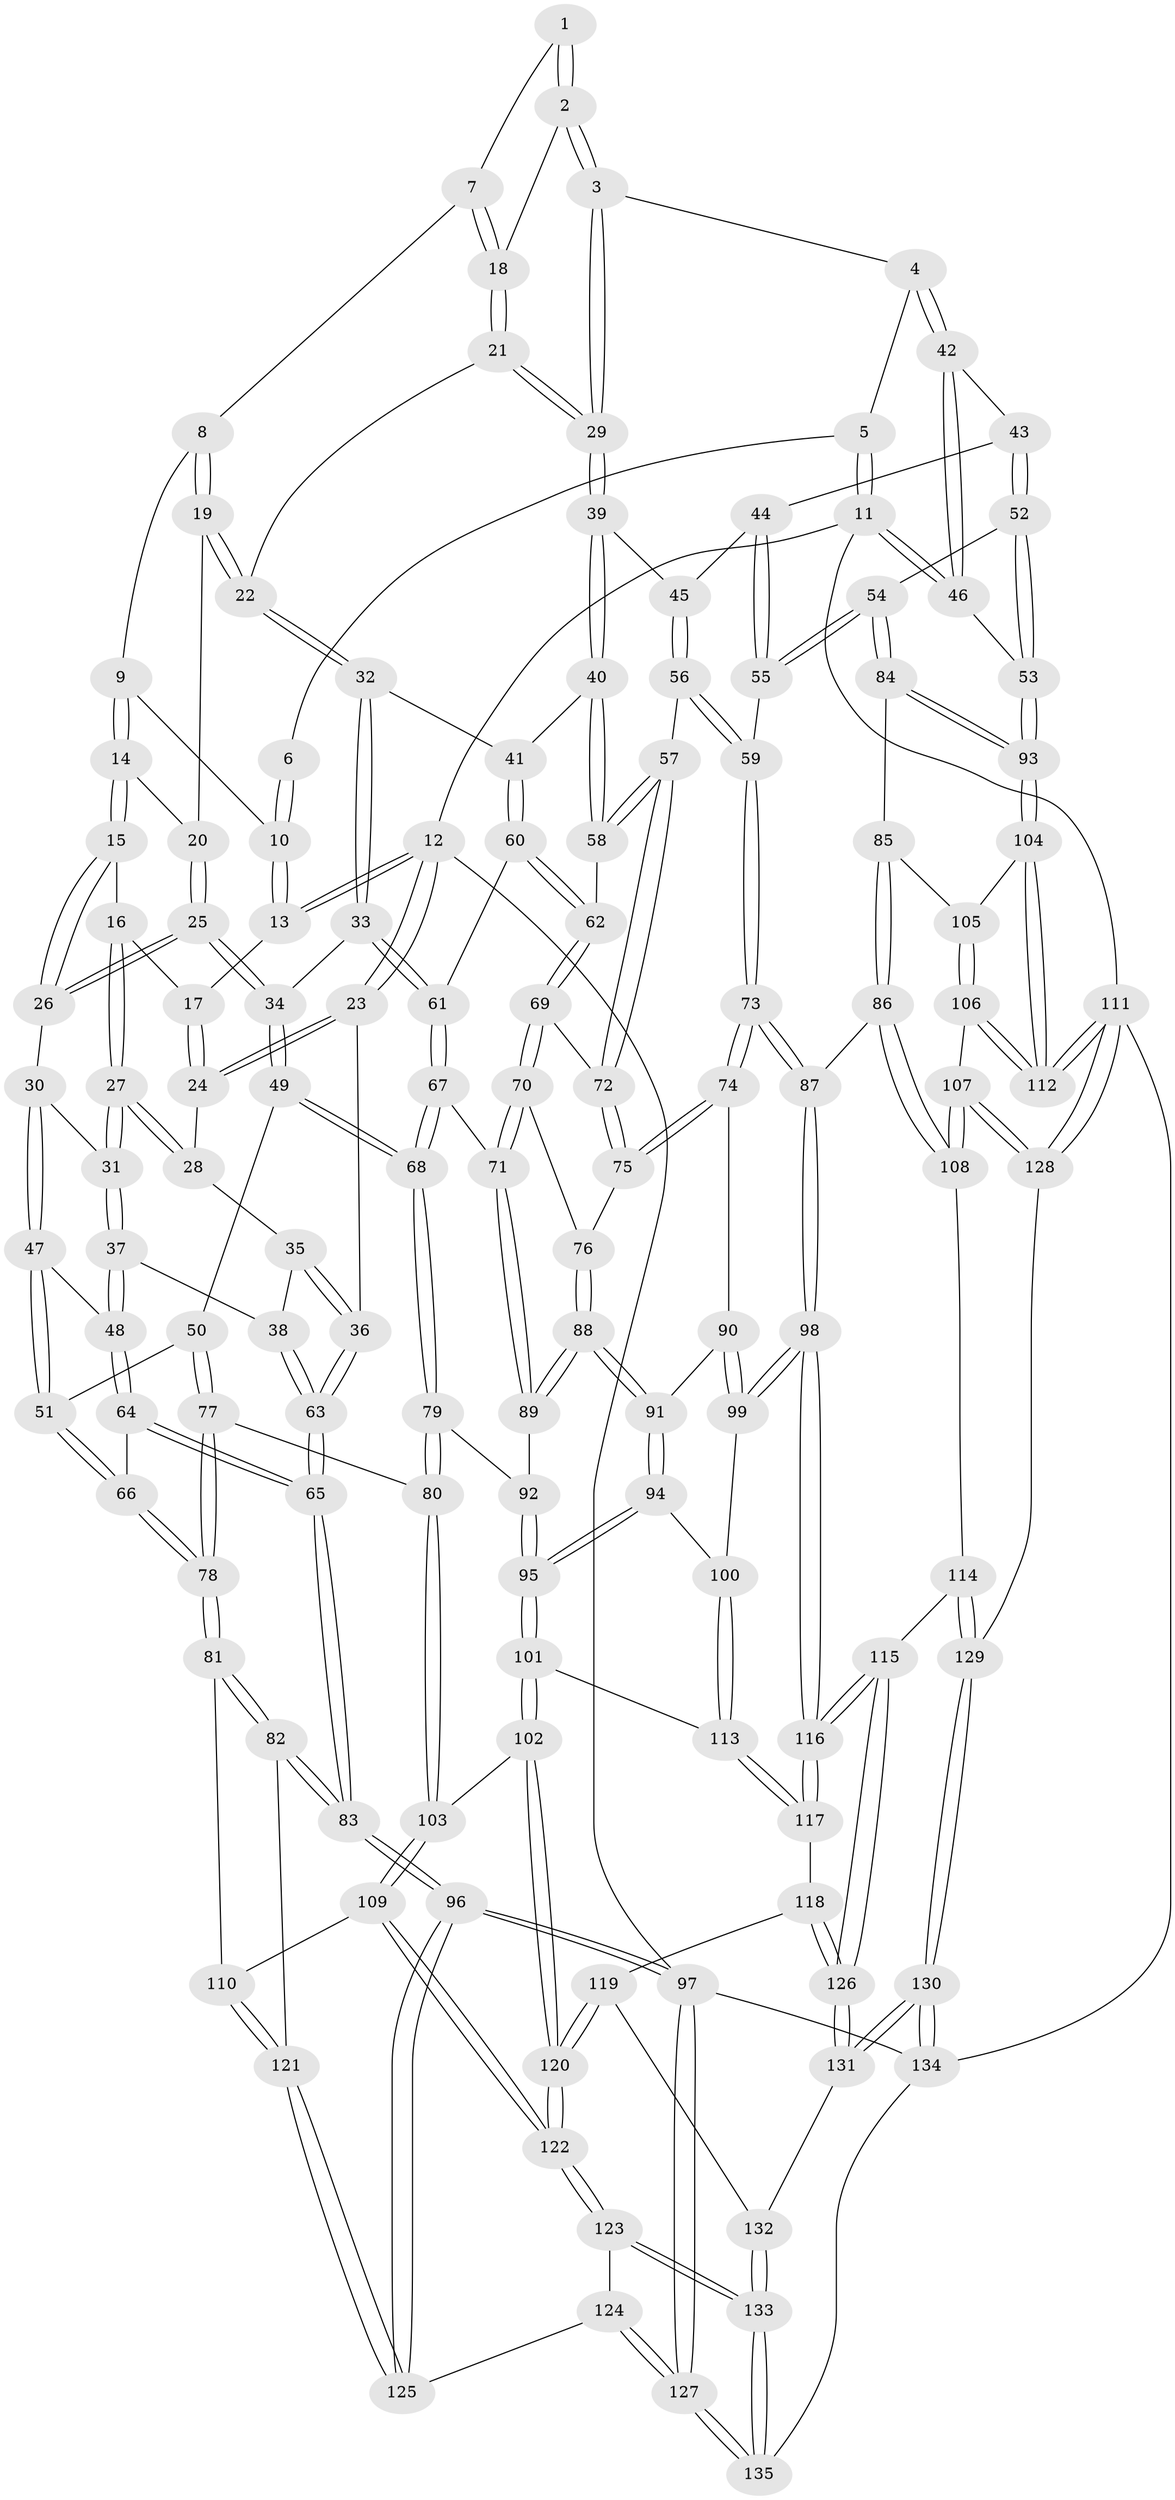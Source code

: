 // coarse degree distribution, {3: 0.07228915662650602, 5: 0.3493975903614458, 4: 0.4578313253012048, 7: 0.012048192771084338, 6: 0.10843373493975904}
// Generated by graph-tools (version 1.1) at 2025/52/02/27/25 19:52:37]
// undirected, 135 vertices, 334 edges
graph export_dot {
graph [start="1"]
  node [color=gray90,style=filled];
  1 [pos="+0.5120995348026021+0"];
  2 [pos="+0.5679985768220474+0.12353494656689284"];
  3 [pos="+0.6580075383980294+0.13980357310807626"];
  4 [pos="+0.6979983113918223+0.12345680496049205"];
  5 [pos="+0.6943048700791262+0"];
  6 [pos="+0.49915586912785115+0"];
  7 [pos="+0.4971554223724478+0.06853352641686633"];
  8 [pos="+0.41729016734954855+0.05799158578497593"];
  9 [pos="+0.3615592737757577+0"];
  10 [pos="+0.3248354528510565+0"];
  11 [pos="+1+0"];
  12 [pos="+0+0"];
  13 [pos="+0.21102262141805567+0"];
  14 [pos="+0.3306111151030598+0.14032041164429468"];
  15 [pos="+0.26352564434767173+0.13872260277502205"];
  16 [pos="+0.25141880422077195+0.1305100882195046"];
  17 [pos="+0.19064325356106884+0"];
  18 [pos="+0.562879218035623+0.12374436971289135"];
  19 [pos="+0.4025155020106484+0.1520067862488582"];
  20 [pos="+0.3660277003237252+0.1497945125973415"];
  21 [pos="+0.4462862861922352+0.18288279625797665"];
  22 [pos="+0.43520193560688464+0.1861888265836115"];
  23 [pos="+0+0.13770665089192546"];
  24 [pos="+0.0616599257645774+0.13775221190148823"];
  25 [pos="+0.292614423451357+0.2870857959957934"];
  26 [pos="+0.28295680732344064+0.27194975356522144"];
  27 [pos="+0.14328882761231312+0.20864343919838277"];
  28 [pos="+0.08713358312507832+0.16924799672453839"];
  29 [pos="+0.5904574592700258+0.26745758915003304"];
  30 [pos="+0.22309650489922822+0.2502677129574019"];
  31 [pos="+0.14454714008087477+0.21421018567207895"];
  32 [pos="+0.4220660109879242+0.2835380821461951"];
  33 [pos="+0.34526954347560723+0.32885014565706894"];
  34 [pos="+0.3140635451665887+0.3370798234081503"];
  35 [pos="+0.05261070613462793+0.23819016482034625"];
  36 [pos="+0+0.33133152179799136"];
  37 [pos="+0.12338483927568014+0.343613342993213"];
  38 [pos="+0.060665093527247596+0.3412422162829599"];
  39 [pos="+0.5876591930961941+0.2767150255005513"];
  40 [pos="+0.5368878080478362+0.330142069103209"];
  41 [pos="+0.5121226697683594+0.32820589145028384"];
  42 [pos="+0.8239777523133789+0.20036302512083692"];
  43 [pos="+0.8244929230468765+0.21036520449142737"];
  44 [pos="+0.734231116255578+0.3261599568559033"];
  45 [pos="+0.6920631360228926+0.3480447185575963"];
  46 [pos="+1+0"];
  47 [pos="+0.14467069401736138+0.35451998090439013"];
  48 [pos="+0.12445964595722986+0.3445603720200499"];
  49 [pos="+0.2701282875436547+0.3950847161872544"];
  50 [pos="+0.2699205906147609+0.3951411599982453"];
  51 [pos="+0.20397409405572672+0.3857952354792075"];
  52 [pos="+0.887180222886261+0.3261437670249624"];
  53 [pos="+1+0.44748096762902256"];
  54 [pos="+0.8200590827762814+0.48656793068605536"];
  55 [pos="+0.787594059022377+0.47003102223720566"];
  56 [pos="+0.6506325284716105+0.4290257510505811"];
  57 [pos="+0.6145155850331349+0.4262755333905696"];
  58 [pos="+0.5624555630971151+0.3799794906652607"];
  59 [pos="+0.6759175087480064+0.4565554942288393"];
  60 [pos="+0.460810498220919+0.41633060303581354"];
  61 [pos="+0.4418208908202979+0.4235454102982002"];
  62 [pos="+0.5047036554764281+0.4497289306026392"];
  63 [pos="+0+0.38927730031717894"];
  64 [pos="+0.08093884425462283+0.4648304760296395"];
  65 [pos="+0+0.5424560528734264"];
  66 [pos="+0.129155107198517+0.49293777590511173"];
  67 [pos="+0.40642185653090496+0.5096385318797814"];
  68 [pos="+0.37730153570198105+0.5260150430869888"];
  69 [pos="+0.5062341439464485+0.4694375228362735"];
  70 [pos="+0.4857405073715249+0.5035627421198646"];
  71 [pos="+0.43687237980780624+0.508061678018557"];
  72 [pos="+0.5798167854669697+0.47367373735885315"];
  73 [pos="+0.6535430694899167+0.5731078358296561"];
  74 [pos="+0.5921106233184429+0.5688683017882932"];
  75 [pos="+0.5772535589247221+0.49343468716402333"];
  76 [pos="+0.5029168084451363+0.5197536347990379"];
  77 [pos="+0.19304021349451844+0.5899869007713779"];
  78 [pos="+0.14691133515290225+0.6153062897446029"];
  79 [pos="+0.37145063131546524+0.5656655754883642"];
  80 [pos="+0.358889591188232+0.5975927079356175"];
  81 [pos="+0.14379705303795062+0.6190112704008534"];
  82 [pos="+0+0.570744378461985"];
  83 [pos="+0+0.5638325300123701"];
  84 [pos="+0.8350558588348862+0.5213923934630054"];
  85 [pos="+0.8093446385006672+0.5877916767535648"];
  86 [pos="+0.7757723239994374+0.6246689501623298"];
  87 [pos="+0.6938303098723549+0.6112805113740295"];
  88 [pos="+0.5327466610091789+0.5730416237637012"];
  89 [pos="+0.49985319179176435+0.5840437207893735"];
  90 [pos="+0.5842442608758251+0.572965021924963"];
  91 [pos="+0.5560067136914546+0.5833451708896445"];
  92 [pos="+0.49581094731600167+0.5857283860495283"];
  93 [pos="+1+0.513608440592852"];
  94 [pos="+0.5396901947680023+0.6549686161723025"];
  95 [pos="+0.45241282537816735+0.685902697904258"];
  96 [pos="+0+0.7237622508068607"];
  97 [pos="+0+1"];
  98 [pos="+0.6147491830658957+0.7057970964183503"];
  99 [pos="+0.6133348334093254+0.7049103684993248"];
  100 [pos="+0.5788298002102211+0.6888306759081796"];
  101 [pos="+0.43756522657458413+0.6952117800014743"];
  102 [pos="+0.3980533797677506+0.6976253627571405"];
  103 [pos="+0.3784367321318232+0.6710475492592944"];
  104 [pos="+1+0.5292264070419124"];
  105 [pos="+0.9200912874102514+0.6501373408630547"];
  106 [pos="+0.9191243432614102+0.8066550606655418"];
  107 [pos="+0.9102772555988898+0.8107834682119618"];
  108 [pos="+0.7762844857487816+0.6288174235276907"];
  109 [pos="+0.19553810461236476+0.7198631551281026"];
  110 [pos="+0.16483869099747672+0.7015971690794474"];
  111 [pos="+1+1"];
  112 [pos="+1+0.7515311820481764"];
  113 [pos="+0.5056789224360784+0.7443530705552294"];
  114 [pos="+0.7082090965104691+0.794637059475476"];
  115 [pos="+0.6392856402861871+0.7906324178612564"];
  116 [pos="+0.6297488272010154+0.7790031435190647"];
  117 [pos="+0.526286212531337+0.7721551071099575"];
  118 [pos="+0.49674710351467205+0.8235634862561445"];
  119 [pos="+0.47770623918771454+0.8384085390850795"];
  120 [pos="+0.36376820964807693+0.8458982213603126"];
  121 [pos="+0.10232896408200624+0.7781937759694741"];
  122 [pos="+0.3181933594189634+0.9026944472783772"];
  123 [pos="+0.309866235933614+0.934070558593184"];
  124 [pos="+0.09373748325860382+0.8076527951703711"];
  125 [pos="+0.09352004681048375+0.8007809628552636"];
  126 [pos="+0.6074364250023513+0.8531341873889279"];
  127 [pos="+0+1"];
  128 [pos="+0.8410948055671033+0.8924440182381093"];
  129 [pos="+0.8325597723606768+0.8979461793445761"];
  130 [pos="+0.7398445691779165+1"];
  131 [pos="+0.5970267219846666+0.8971700027044793"];
  132 [pos="+0.540633904828982+0.9067594080778258"];
  133 [pos="+0.2983958435088436+1"];
  134 [pos="+0.727831143010872+1"];
  135 [pos="+0.29356182764918304+1"];
  1 -- 2;
  1 -- 2;
  1 -- 7;
  2 -- 3;
  2 -- 3;
  2 -- 18;
  3 -- 4;
  3 -- 29;
  3 -- 29;
  4 -- 5;
  4 -- 42;
  4 -- 42;
  5 -- 6;
  5 -- 11;
  5 -- 11;
  6 -- 10;
  6 -- 10;
  7 -- 8;
  7 -- 18;
  7 -- 18;
  8 -- 9;
  8 -- 19;
  8 -- 19;
  9 -- 10;
  9 -- 14;
  9 -- 14;
  10 -- 13;
  10 -- 13;
  11 -- 12;
  11 -- 46;
  11 -- 46;
  11 -- 111;
  12 -- 13;
  12 -- 13;
  12 -- 23;
  12 -- 23;
  12 -- 97;
  13 -- 17;
  14 -- 15;
  14 -- 15;
  14 -- 20;
  15 -- 16;
  15 -- 26;
  15 -- 26;
  16 -- 17;
  16 -- 27;
  16 -- 27;
  17 -- 24;
  17 -- 24;
  18 -- 21;
  18 -- 21;
  19 -- 20;
  19 -- 22;
  19 -- 22;
  20 -- 25;
  20 -- 25;
  21 -- 22;
  21 -- 29;
  21 -- 29;
  22 -- 32;
  22 -- 32;
  23 -- 24;
  23 -- 24;
  23 -- 36;
  24 -- 28;
  25 -- 26;
  25 -- 26;
  25 -- 34;
  25 -- 34;
  26 -- 30;
  27 -- 28;
  27 -- 28;
  27 -- 31;
  27 -- 31;
  28 -- 35;
  29 -- 39;
  29 -- 39;
  30 -- 31;
  30 -- 47;
  30 -- 47;
  31 -- 37;
  31 -- 37;
  32 -- 33;
  32 -- 33;
  32 -- 41;
  33 -- 34;
  33 -- 61;
  33 -- 61;
  34 -- 49;
  34 -- 49;
  35 -- 36;
  35 -- 36;
  35 -- 38;
  36 -- 63;
  36 -- 63;
  37 -- 38;
  37 -- 48;
  37 -- 48;
  38 -- 63;
  38 -- 63;
  39 -- 40;
  39 -- 40;
  39 -- 45;
  40 -- 41;
  40 -- 58;
  40 -- 58;
  41 -- 60;
  41 -- 60;
  42 -- 43;
  42 -- 46;
  42 -- 46;
  43 -- 44;
  43 -- 52;
  43 -- 52;
  44 -- 45;
  44 -- 55;
  44 -- 55;
  45 -- 56;
  45 -- 56;
  46 -- 53;
  47 -- 48;
  47 -- 51;
  47 -- 51;
  48 -- 64;
  48 -- 64;
  49 -- 50;
  49 -- 68;
  49 -- 68;
  50 -- 51;
  50 -- 77;
  50 -- 77;
  51 -- 66;
  51 -- 66;
  52 -- 53;
  52 -- 53;
  52 -- 54;
  53 -- 93;
  53 -- 93;
  54 -- 55;
  54 -- 55;
  54 -- 84;
  54 -- 84;
  55 -- 59;
  56 -- 57;
  56 -- 59;
  56 -- 59;
  57 -- 58;
  57 -- 58;
  57 -- 72;
  57 -- 72;
  58 -- 62;
  59 -- 73;
  59 -- 73;
  60 -- 61;
  60 -- 62;
  60 -- 62;
  61 -- 67;
  61 -- 67;
  62 -- 69;
  62 -- 69;
  63 -- 65;
  63 -- 65;
  64 -- 65;
  64 -- 65;
  64 -- 66;
  65 -- 83;
  65 -- 83;
  66 -- 78;
  66 -- 78;
  67 -- 68;
  67 -- 68;
  67 -- 71;
  68 -- 79;
  68 -- 79;
  69 -- 70;
  69 -- 70;
  69 -- 72;
  70 -- 71;
  70 -- 71;
  70 -- 76;
  71 -- 89;
  71 -- 89;
  72 -- 75;
  72 -- 75;
  73 -- 74;
  73 -- 74;
  73 -- 87;
  73 -- 87;
  74 -- 75;
  74 -- 75;
  74 -- 90;
  75 -- 76;
  76 -- 88;
  76 -- 88;
  77 -- 78;
  77 -- 78;
  77 -- 80;
  78 -- 81;
  78 -- 81;
  79 -- 80;
  79 -- 80;
  79 -- 92;
  80 -- 103;
  80 -- 103;
  81 -- 82;
  81 -- 82;
  81 -- 110;
  82 -- 83;
  82 -- 83;
  82 -- 121;
  83 -- 96;
  83 -- 96;
  84 -- 85;
  84 -- 93;
  84 -- 93;
  85 -- 86;
  85 -- 86;
  85 -- 105;
  86 -- 87;
  86 -- 108;
  86 -- 108;
  87 -- 98;
  87 -- 98;
  88 -- 89;
  88 -- 89;
  88 -- 91;
  88 -- 91;
  89 -- 92;
  90 -- 91;
  90 -- 99;
  90 -- 99;
  91 -- 94;
  91 -- 94;
  92 -- 95;
  92 -- 95;
  93 -- 104;
  93 -- 104;
  94 -- 95;
  94 -- 95;
  94 -- 100;
  95 -- 101;
  95 -- 101;
  96 -- 97;
  96 -- 97;
  96 -- 125;
  96 -- 125;
  97 -- 127;
  97 -- 127;
  97 -- 134;
  98 -- 99;
  98 -- 99;
  98 -- 116;
  98 -- 116;
  99 -- 100;
  100 -- 113;
  100 -- 113;
  101 -- 102;
  101 -- 102;
  101 -- 113;
  102 -- 103;
  102 -- 120;
  102 -- 120;
  103 -- 109;
  103 -- 109;
  104 -- 105;
  104 -- 112;
  104 -- 112;
  105 -- 106;
  105 -- 106;
  106 -- 107;
  106 -- 112;
  106 -- 112;
  107 -- 108;
  107 -- 108;
  107 -- 128;
  107 -- 128;
  108 -- 114;
  109 -- 110;
  109 -- 122;
  109 -- 122;
  110 -- 121;
  110 -- 121;
  111 -- 112;
  111 -- 112;
  111 -- 128;
  111 -- 128;
  111 -- 134;
  113 -- 117;
  113 -- 117;
  114 -- 115;
  114 -- 129;
  114 -- 129;
  115 -- 116;
  115 -- 116;
  115 -- 126;
  115 -- 126;
  116 -- 117;
  116 -- 117;
  117 -- 118;
  118 -- 119;
  118 -- 126;
  118 -- 126;
  119 -- 120;
  119 -- 120;
  119 -- 132;
  120 -- 122;
  120 -- 122;
  121 -- 125;
  121 -- 125;
  122 -- 123;
  122 -- 123;
  123 -- 124;
  123 -- 133;
  123 -- 133;
  124 -- 125;
  124 -- 127;
  124 -- 127;
  126 -- 131;
  126 -- 131;
  127 -- 135;
  127 -- 135;
  128 -- 129;
  129 -- 130;
  129 -- 130;
  130 -- 131;
  130 -- 131;
  130 -- 134;
  130 -- 134;
  131 -- 132;
  132 -- 133;
  132 -- 133;
  133 -- 135;
  133 -- 135;
  134 -- 135;
}
